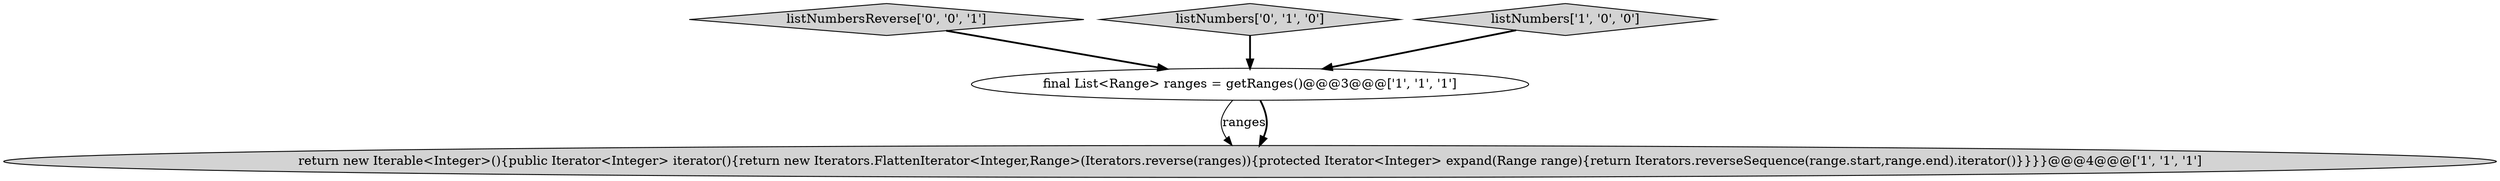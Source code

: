 digraph {
4 [style = filled, label = "listNumbersReverse['0', '0', '1']", fillcolor = lightgray, shape = diamond image = "AAA0AAABBB3BBB"];
3 [style = filled, label = "listNumbers['0', '1', '0']", fillcolor = lightgray, shape = diamond image = "AAA0AAABBB2BBB"];
1 [style = filled, label = "return new Iterable<Integer>(){public Iterator<Integer> iterator(){return new Iterators.FlattenIterator<Integer,Range>(Iterators.reverse(ranges)){protected Iterator<Integer> expand(Range range){return Iterators.reverseSequence(range.start,range.end).iterator()}}}}@@@4@@@['1', '1', '1']", fillcolor = lightgray, shape = ellipse image = "AAA0AAABBB1BBB"];
2 [style = filled, label = "listNumbers['1', '0', '0']", fillcolor = lightgray, shape = diamond image = "AAA0AAABBB1BBB"];
0 [style = filled, label = "final List<Range> ranges = getRanges()@@@3@@@['1', '1', '1']", fillcolor = white, shape = ellipse image = "AAA0AAABBB1BBB"];
0->1 [style = solid, label="ranges"];
2->0 [style = bold, label=""];
0->1 [style = bold, label=""];
3->0 [style = bold, label=""];
4->0 [style = bold, label=""];
}
